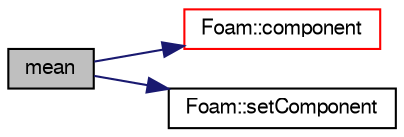 digraph "mean"
{
  bgcolor="transparent";
  edge [fontname="FreeSans",fontsize="10",labelfontname="FreeSans",labelfontsize="10"];
  node [fontname="FreeSans",fontsize="10",shape=record];
  rankdir="LR";
  Node1 [label="mean",height=0.2,width=0.4,color="black", fillcolor="grey75", style="filled" fontcolor="black"];
  Node1 -> Node2 [color="midnightblue",fontsize="10",style="solid",fontname="FreeSans"];
  Node2 [label="Foam::component",height=0.2,width=0.4,color="red",URL="$a10237.html#a38788135ad21a6daaf3af2a761b33508"];
  Node1 -> Node3 [color="midnightblue",fontsize="10",style="solid",fontname="FreeSans"];
  Node3 [label="Foam::setComponent",height=0.2,width=0.4,color="black",URL="$a10237.html#a389e1b8ee9d4554b1c53f7add93773bd"];
}
